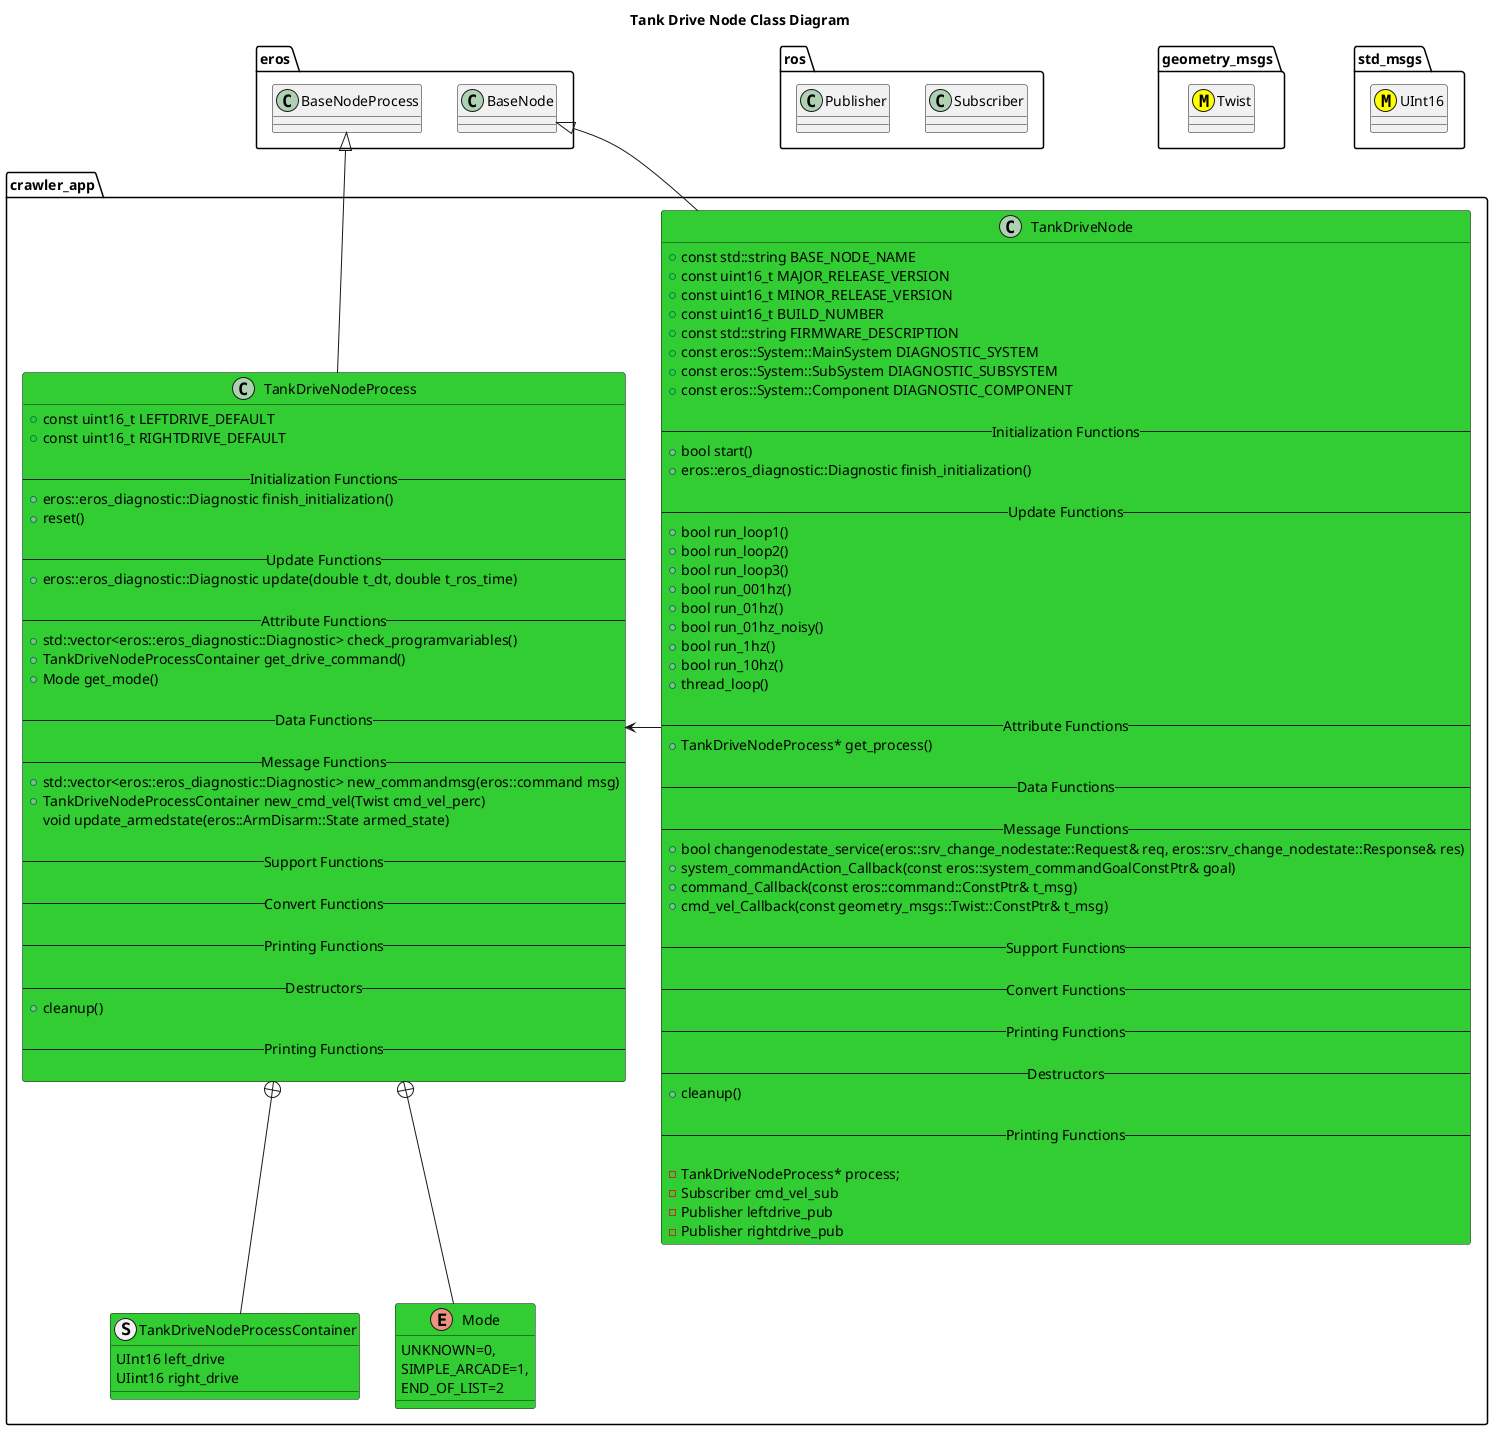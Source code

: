 @startuml
title Tank Drive Node Class Diagram

package eros {
  class BaseNode
  class BaseNodeProcess
}
package ros {
  class Subscriber
  class Publisher
}
package geometry_msgs {
  class Twist <<(M,#FFFF00)>>
}
package std_msgs {
  class UInt16 <<(M,#FFFF00)>>
}
package crawler_app {

  class TankDriveNode #LimeGreen {
      +const std::string BASE_NODE_NAME
      +const uint16_t MAJOR_RELEASE_VERSION
      +const uint16_t MINOR_RELEASE_VERSION
      +const uint16_t BUILD_NUMBER
      +const std::string FIRMWARE_DESCRIPTION
      +const eros::System::MainSystem DIAGNOSTIC_SYSTEM
      +const eros::System::SubSystem DIAGNOSTIC_SUBSYSTEM
      +const eros::System::Component DIAGNOSTIC_COMPONENT
   
      -- Initialization Functions --
      +bool start()
      +eros::eros_diagnostic::Diagnostic finish_initialization()

      -- Update Functions --
      +bool run_loop1()
      +bool run_loop2()
      +bool run_loop3()
      +bool run_001hz()
      +bool run_01hz()
      +bool run_01hz_noisy()
      +bool run_1hz()
      +bool run_10hz()
      +thread_loop()

      -- Attribute Functions --
      +TankDriveNodeProcess* get_process()

      -- Data Functions --

      -- Message Functions --
      +bool changenodestate_service(eros::srv_change_nodestate::Request& req, eros::srv_change_nodestate::Response& res)
      +system_commandAction_Callback(const eros::system_commandGoalConstPtr& goal)
      +command_Callback(const eros::command::ConstPtr& t_msg)
      +cmd_vel_Callback(const geometry_msgs::Twist::ConstPtr& t_msg)

      -- Support Functions --

      -- Convert Functions --
      
      -- Printing Functions --

      -- Destructors --
      +cleanup()

      -- Printing Functions --

      -TankDriveNodeProcess* process;
      -Subscriber cmd_vel_sub
      -Publisher leftdrive_pub
      -Publisher rightdrive_pub
  }
  struct TankDriveNodeProcessContainer #LimeGreen {
    UInt16 left_drive
    UIint16 right_drive
  }
  enum Mode #LimeGreen {
    UNKNOWN=0,
    SIMPLE_ARCADE=1,
    END_OF_LIST=2
  }
  class TankDriveNodeProcess #LimeGreen {
      +const uint16_t LEFTDRIVE_DEFAULT
      +const uint16_t RIGHTDRIVE_DEFAULT
      
      -- Initialization Functions --
      +eros::eros_diagnostic::Diagnostic finish_initialization()
      +reset()

      -- Update Functions --
      +eros::eros_diagnostic::Diagnostic update(double t_dt, double t_ros_time)

      -- Attribute Functions --
      +std::vector<eros::eros_diagnostic::Diagnostic> check_programvariables()
        +TankDriveNodeProcessContainer get_drive_command()
      +Mode get_mode()

      -- Data Functions --

      -- Message Functions --
      +std::vector<eros::eros_diagnostic::Diagnostic> new_commandmsg(eros::command msg)
      +TankDriveNodeProcessContainer new_cmd_vel(Twist cmd_vel_perc)
      void update_armedstate(eros::ArmDisarm::State armed_state)

      -- Support Functions --

      -- Convert Functions --
      
      -- Printing Functions --

      -- Destructors --
      +cleanup()

      -- Printing Functions --

  }
  TankDriveNodeProcess +-- TankDriveNodeProcessContainer
  TankDriveNodeProcess +-- Mode
  BaseNode <|-- TankDriveNode
  BaseNodeProcess <|-- TankDriveNodeProcess
  TankDriveNode -> TankDriveNodeProcess
}
@enduml
